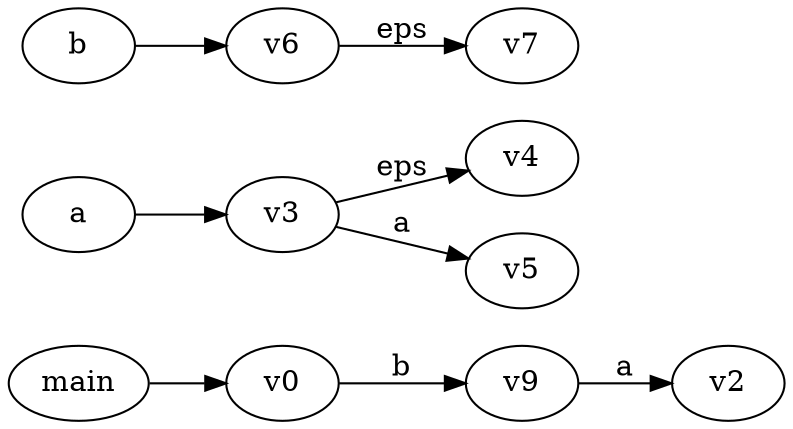 digraph finite_state_machine {
	rankdir=LR;
	main ->  v0;
	v0 -> v9 [ label = "b"];
	v9 -> v2 [ label = "a"];
	a ->  v3;
	v3 -> v4 [ label = "eps"];
	v3 -> v5 [ label = "a"];
	b ->  v6;
	v6 -> v7 [ label = "eps"];
}